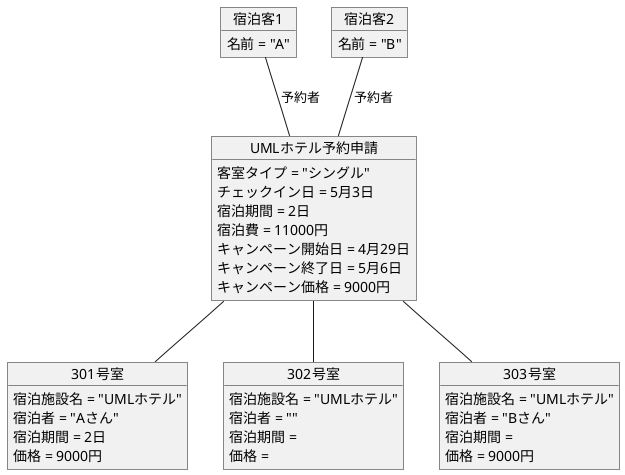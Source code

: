 @startuml 演習3-5
skinparam classAttributeIconSize 0
object 宿泊客1{
名前 = "A"
}
object 宿泊客2{
名前 = "B"
}
object UMLホテル予約申請{
客室タイプ = "シングル"
チェックイン日 = 5月3日
宿泊期間 = 2日
宿泊費 = 11000円
キャンペーン開始日 = 4月29日
キャンペーン終了日 = 5月6日
キャンペーン価格 = 9000円
}
object 301号室{
宿泊施設名 = "UMLホテル"
宿泊者 = "Aさん"
宿泊期間 = 2日
価格 = 9000円
}
object 302号室{
宿泊施設名 = "UMLホテル"
宿泊者 = ""
宿泊期間 = 
価格 = 
}
object 303号室{
宿泊施設名 = "UMLホテル"
宿泊者 = "Bさん"
宿泊期間 = 
価格 = 9000円
}
宿泊客1 -- UMLホテル予約申請:予約者
宿泊客2 -- UMLホテル予約申請:予約者
UMLホテル予約申請 -- 301号室
UMLホテル予約申請 -- 302号室
UMLホテル予約申請 -- 303号室
@enduml